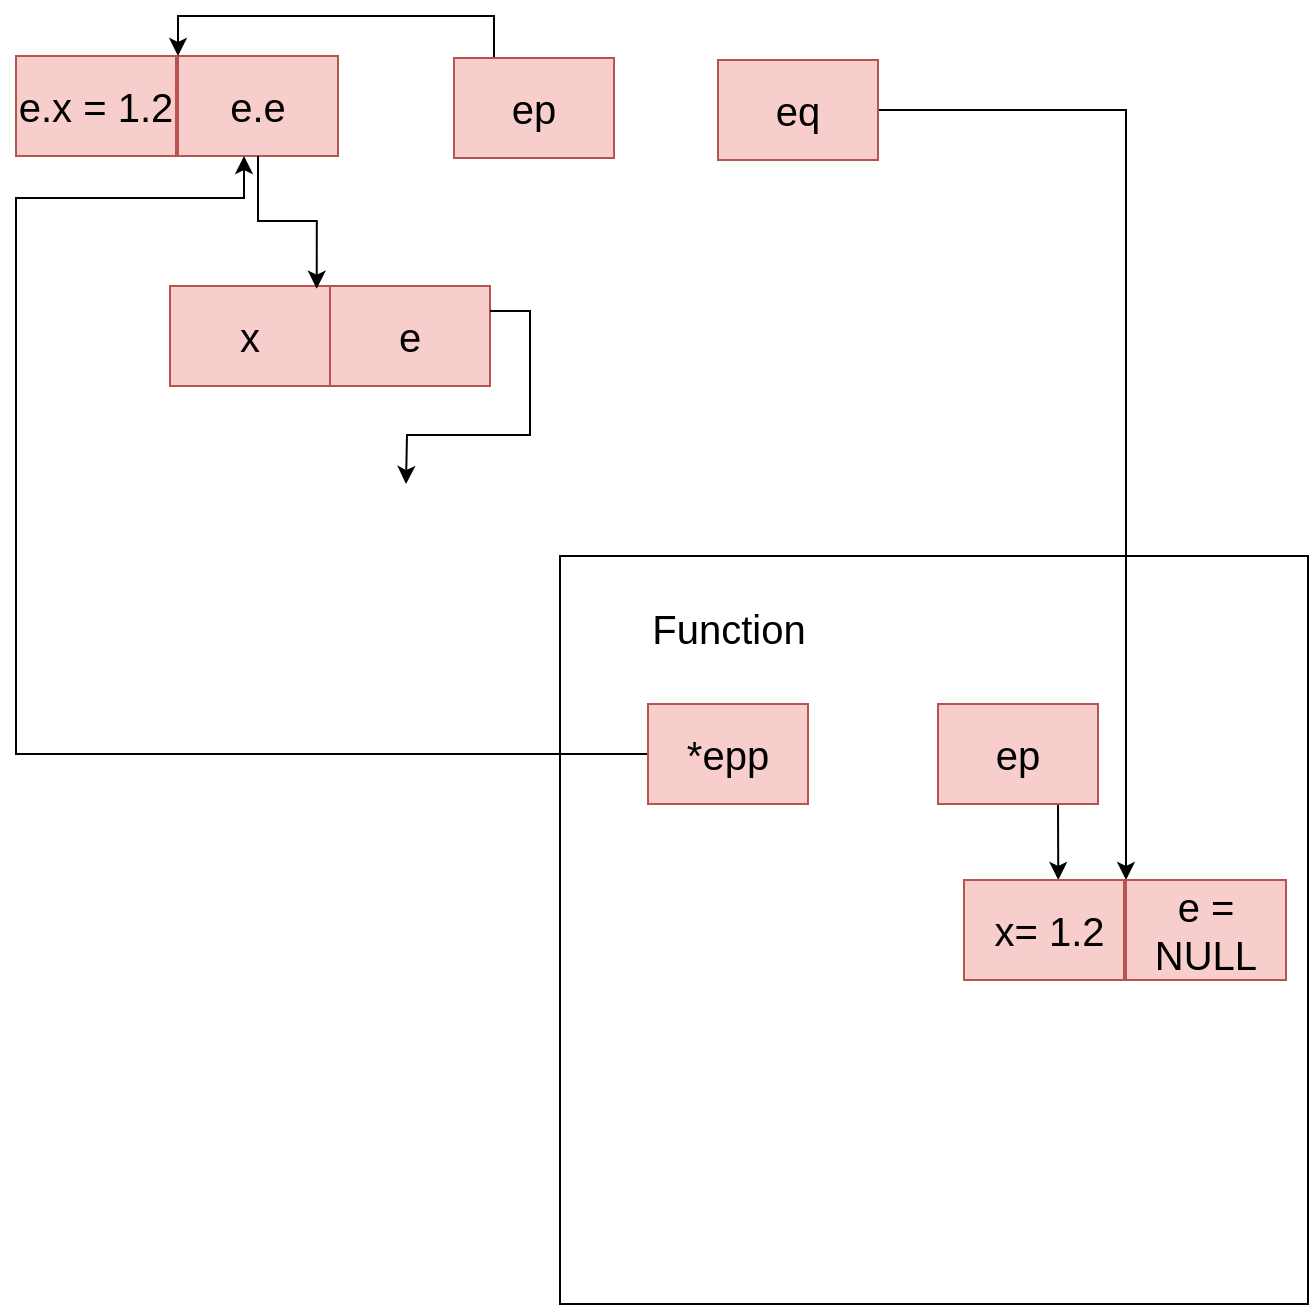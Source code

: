 <mxfile version="24.7.7">
  <diagram name="Page-1" id="wa34_8keR421BOc25Nhl">
    <mxGraphModel dx="1594" dy="1001" grid="1" gridSize="11" guides="1" tooltips="1" connect="1" arrows="1" fold="1" page="0" pageScale="1" pageWidth="827" pageHeight="1169" math="0" shadow="0">
      <root>
        <mxCell id="0" />
        <mxCell id="1" parent="0" />
        <mxCell id="KDvQVuyPkOHPgjQYCtqE-4" value="&lt;font style=&quot;font-size: 20px;&quot;&gt;e.e&lt;/font&gt;" style="rounded=0;whiteSpace=wrap;html=1;fillColor=#f8cecc;strokeColor=#b85450;" vertex="1" parent="1">
          <mxGeometry x="161" y="171" width="80" height="50" as="geometry" />
        </mxCell>
        <mxCell id="KDvQVuyPkOHPgjQYCtqE-5" value="&lt;font style=&quot;font-size: 20px;&quot;&gt;e.x = 1.2&lt;/font&gt;" style="rounded=0;whiteSpace=wrap;html=1;fillColor=#f8cecc;strokeColor=#b85450;" vertex="1" parent="1">
          <mxGeometry x="80" y="171" width="80" height="50" as="geometry" />
        </mxCell>
        <mxCell id="KDvQVuyPkOHPgjQYCtqE-19" style="edgeStyle=orthogonalEdgeStyle;rounded=0;orthogonalLoop=1;jettySize=auto;html=1;exitX=0.25;exitY=0;exitDx=0;exitDy=0;entryX=0;entryY=0;entryDx=0;entryDy=0;" edge="1" parent="1" source="KDvQVuyPkOHPgjQYCtqE-6" target="KDvQVuyPkOHPgjQYCtqE-4">
          <mxGeometry relative="1" as="geometry" />
        </mxCell>
        <mxCell id="KDvQVuyPkOHPgjQYCtqE-6" value="&lt;font style=&quot;font-size: 20px;&quot;&gt;ep&lt;/font&gt;" style="rounded=0;whiteSpace=wrap;html=1;fillColor=#f8cecc;strokeColor=#b85450;" vertex="1" parent="1">
          <mxGeometry x="299" y="172" width="80" height="50" as="geometry" />
        </mxCell>
        <mxCell id="KDvQVuyPkOHPgjQYCtqE-41" style="edgeStyle=orthogonalEdgeStyle;rounded=0;orthogonalLoop=1;jettySize=auto;html=1;entryX=0;entryY=0;entryDx=0;entryDy=0;" edge="1" parent="1" source="KDvQVuyPkOHPgjQYCtqE-7" target="KDvQVuyPkOHPgjQYCtqE-40">
          <mxGeometry relative="1" as="geometry" />
        </mxCell>
        <mxCell id="KDvQVuyPkOHPgjQYCtqE-7" value="&lt;font style=&quot;font-size: 20px;&quot;&gt;eq&lt;/font&gt;" style="rounded=0;whiteSpace=wrap;html=1;fillColor=#f8cecc;strokeColor=#b85450;" vertex="1" parent="1">
          <mxGeometry x="431" y="173" width="80" height="50" as="geometry" />
        </mxCell>
        <mxCell id="KDvQVuyPkOHPgjQYCtqE-16" value="&lt;font style=&quot;font-size: 20px;&quot;&gt;x&lt;/font&gt;" style="rounded=0;whiteSpace=wrap;html=1;fillColor=#f8cecc;strokeColor=#b85450;" vertex="1" parent="1">
          <mxGeometry x="157" y="286" width="80" height="50" as="geometry" />
        </mxCell>
        <mxCell id="KDvQVuyPkOHPgjQYCtqE-17" value="&lt;font style=&quot;font-size: 20px;&quot;&gt;e&lt;/font&gt;" style="rounded=0;whiteSpace=wrap;html=1;fillColor=#f8cecc;strokeColor=#b85450;" vertex="1" parent="1">
          <mxGeometry x="237" y="286" width="80" height="50" as="geometry" />
        </mxCell>
        <mxCell id="KDvQVuyPkOHPgjQYCtqE-20" style="edgeStyle=orthogonalEdgeStyle;rounded=0;orthogonalLoop=1;jettySize=auto;html=1;exitX=0.5;exitY=1;exitDx=0;exitDy=0;entryX=0.917;entryY=0.027;entryDx=0;entryDy=0;entryPerimeter=0;" edge="1" parent="1" source="KDvQVuyPkOHPgjQYCtqE-4" target="KDvQVuyPkOHPgjQYCtqE-16">
          <mxGeometry relative="1" as="geometry" />
        </mxCell>
        <mxCell id="KDvQVuyPkOHPgjQYCtqE-21" style="edgeStyle=orthogonalEdgeStyle;rounded=0;orthogonalLoop=1;jettySize=auto;html=1;exitX=1;exitY=0.25;exitDx=0;exitDy=0;" edge="1" parent="1" source="KDvQVuyPkOHPgjQYCtqE-17">
          <mxGeometry relative="1" as="geometry">
            <mxPoint x="275" y="385" as="targetPoint" />
          </mxGeometry>
        </mxCell>
        <mxCell id="KDvQVuyPkOHPgjQYCtqE-26" style="edgeStyle=orthogonalEdgeStyle;rounded=0;orthogonalLoop=1;jettySize=auto;html=1;exitX=0;exitY=0.5;exitDx=0;exitDy=0;entryX=0.25;entryY=1;entryDx=0;entryDy=0;" edge="1" parent="1">
          <mxGeometry relative="1" as="geometry">
            <mxPoint x="401" y="520" as="sourcePoint" />
            <mxPoint x="194" y="221" as="targetPoint" />
            <Array as="points">
              <mxPoint x="80" y="520" />
              <mxPoint x="80" y="242" />
              <mxPoint x="194" y="242" />
            </Array>
          </mxGeometry>
        </mxCell>
        <mxCell id="KDvQVuyPkOHPgjQYCtqE-24" value="&lt;font style=&quot;font-size: 20px;&quot;&gt;*epp&lt;/font&gt;" style="rounded=0;whiteSpace=wrap;html=1;fillColor=#f8cecc;strokeColor=#b85450;" vertex="1" parent="1">
          <mxGeometry x="396" y="495" width="80" height="50" as="geometry" />
        </mxCell>
        <mxCell id="KDvQVuyPkOHPgjQYCtqE-33" value="&lt;font style=&quot;font-size: 20px;&quot;&gt;Function&lt;/font&gt;" style="text;html=1;align=center;verticalAlign=middle;resizable=0;points=[];autosize=1;strokeColor=none;fillColor=none;" vertex="1" parent="1">
          <mxGeometry x="386.5" y="440" width="99" height="33" as="geometry" />
        </mxCell>
        <mxCell id="KDvQVuyPkOHPgjQYCtqE-38" style="edgeStyle=orthogonalEdgeStyle;rounded=0;orthogonalLoop=1;jettySize=auto;html=1;exitX=0.75;exitY=1;exitDx=0;exitDy=0;" edge="1" parent="1" source="KDvQVuyPkOHPgjQYCtqE-37">
          <mxGeometry relative="1" as="geometry">
            <mxPoint x="601.143" y="583" as="targetPoint" />
          </mxGeometry>
        </mxCell>
        <mxCell id="KDvQVuyPkOHPgjQYCtqE-37" value="&lt;font style=&quot;font-size: 20px;&quot;&gt;ep&lt;/font&gt;" style="rounded=0;whiteSpace=wrap;html=1;fillColor=#f8cecc;strokeColor=#b85450;" vertex="1" parent="1">
          <mxGeometry x="541" y="495" width="80" height="50" as="geometry" />
        </mxCell>
        <mxCell id="KDvQVuyPkOHPgjQYCtqE-39" value="&lt;span style=&quot;font-size: 20px;&quot;&gt;&amp;nbsp;x= 1.2&lt;/span&gt;" style="rounded=0;whiteSpace=wrap;html=1;fillColor=#f8cecc;strokeColor=#b85450;" vertex="1" parent="1">
          <mxGeometry x="554" y="583" width="80" height="50" as="geometry" />
        </mxCell>
        <mxCell id="KDvQVuyPkOHPgjQYCtqE-40" value="&lt;font style=&quot;font-size: 20px;&quot;&gt;e = NULL&lt;/font&gt;" style="rounded=0;whiteSpace=wrap;html=1;fillColor=#f8cecc;strokeColor=#b85450;" vertex="1" parent="1">
          <mxGeometry x="635" y="583" width="80" height="50" as="geometry" />
        </mxCell>
        <mxCell id="KDvQVuyPkOHPgjQYCtqE-42" value="" style="whiteSpace=wrap;html=1;aspect=fixed;fillColor=none;" vertex="1" parent="1">
          <mxGeometry x="352" y="421" width="374" height="374" as="geometry" />
        </mxCell>
      </root>
    </mxGraphModel>
  </diagram>
</mxfile>

